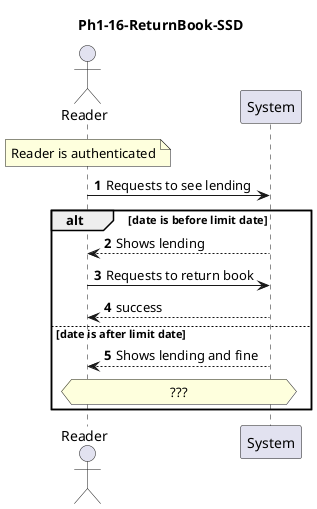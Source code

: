 @startuml
'https://plantuml.com/sequence-diagram

title Ph1-16-ReturnBook-SSD

'autoactivate on
autonumber

actor Reader
participant System

note over Reader : Reader is authenticated
Reader -> System: Requests to see lending

alt date is before limit date
    System --> Reader: Shows lending
    Reader -> System: Requests to return book
    System --> Reader: success
else date is after limit date
    System --> Reader: Shows lending and fine
    hnote across: ???
end
@enduml